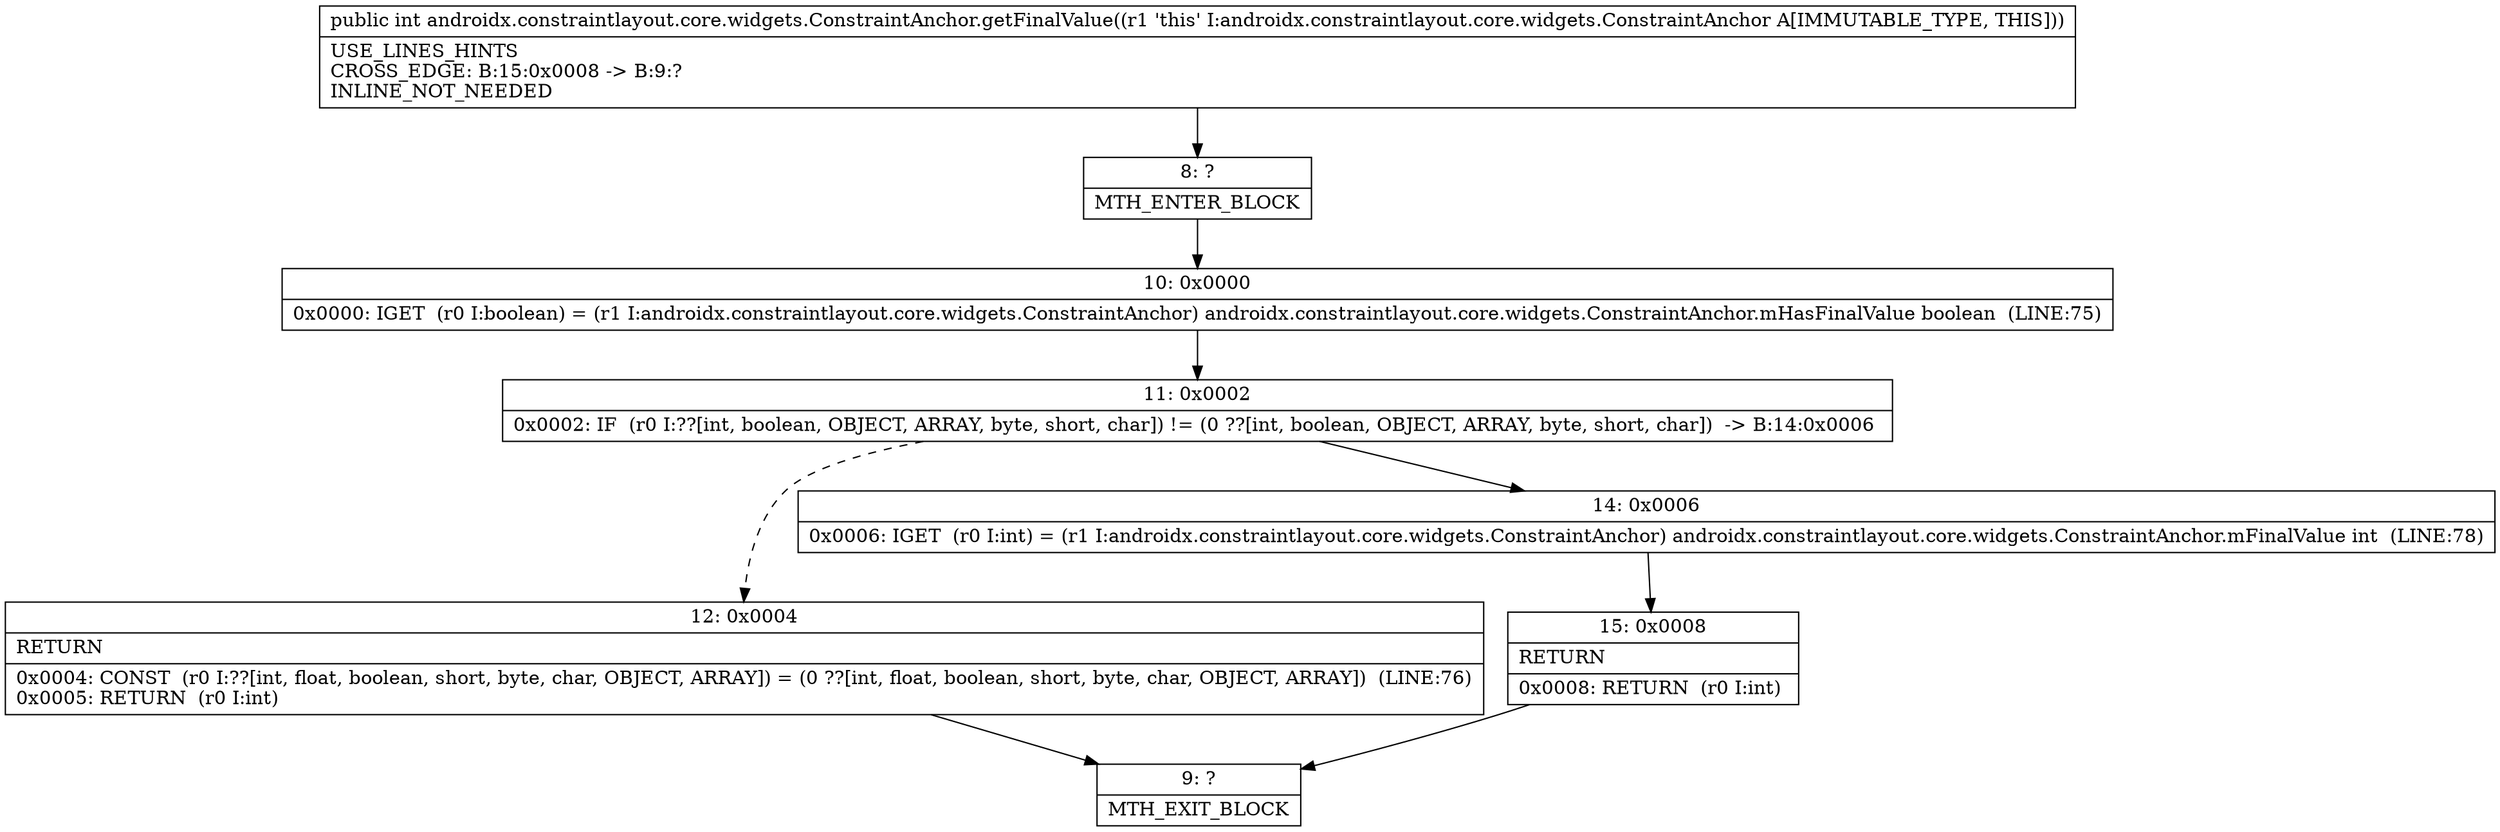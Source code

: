 digraph "CFG forandroidx.constraintlayout.core.widgets.ConstraintAnchor.getFinalValue()I" {
Node_8 [shape=record,label="{8\:\ ?|MTH_ENTER_BLOCK\l}"];
Node_10 [shape=record,label="{10\:\ 0x0000|0x0000: IGET  (r0 I:boolean) = (r1 I:androidx.constraintlayout.core.widgets.ConstraintAnchor) androidx.constraintlayout.core.widgets.ConstraintAnchor.mHasFinalValue boolean  (LINE:75)\l}"];
Node_11 [shape=record,label="{11\:\ 0x0002|0x0002: IF  (r0 I:??[int, boolean, OBJECT, ARRAY, byte, short, char]) != (0 ??[int, boolean, OBJECT, ARRAY, byte, short, char])  \-\> B:14:0x0006 \l}"];
Node_12 [shape=record,label="{12\:\ 0x0004|RETURN\l|0x0004: CONST  (r0 I:??[int, float, boolean, short, byte, char, OBJECT, ARRAY]) = (0 ??[int, float, boolean, short, byte, char, OBJECT, ARRAY])  (LINE:76)\l0x0005: RETURN  (r0 I:int) \l}"];
Node_9 [shape=record,label="{9\:\ ?|MTH_EXIT_BLOCK\l}"];
Node_14 [shape=record,label="{14\:\ 0x0006|0x0006: IGET  (r0 I:int) = (r1 I:androidx.constraintlayout.core.widgets.ConstraintAnchor) androidx.constraintlayout.core.widgets.ConstraintAnchor.mFinalValue int  (LINE:78)\l}"];
Node_15 [shape=record,label="{15\:\ 0x0008|RETURN\l|0x0008: RETURN  (r0 I:int) \l}"];
MethodNode[shape=record,label="{public int androidx.constraintlayout.core.widgets.ConstraintAnchor.getFinalValue((r1 'this' I:androidx.constraintlayout.core.widgets.ConstraintAnchor A[IMMUTABLE_TYPE, THIS]))  | USE_LINES_HINTS\lCROSS_EDGE: B:15:0x0008 \-\> B:9:?\lINLINE_NOT_NEEDED\l}"];
MethodNode -> Node_8;Node_8 -> Node_10;
Node_10 -> Node_11;
Node_11 -> Node_12[style=dashed];
Node_11 -> Node_14;
Node_12 -> Node_9;
Node_14 -> Node_15;
Node_15 -> Node_9;
}

